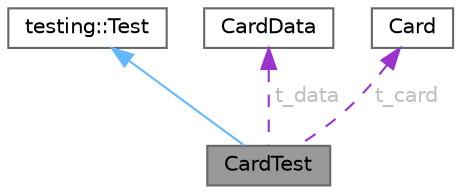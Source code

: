 digraph "CardTest"
{
 // LATEX_PDF_SIZE
  bgcolor="transparent";
  edge [fontname=Helvetica,fontsize=10,labelfontname=Helvetica,labelfontsize=10];
  node [fontname=Helvetica,fontsize=10,shape=box,height=0.2,width=0.4];
  Node1 [id="Node000001",label="CardTest",height=0.2,width=0.4,color="gray40", fillcolor="grey60", style="filled", fontcolor="black",tooltip="Test suite for Card class."];
  Node2 -> Node1 [id="edge1_Node000001_Node000002",dir="back",color="steelblue1",style="solid",tooltip=" "];
  Node2 [id="Node000002",label="testing::Test",height=0.2,width=0.4,color="gray40", fillcolor="white", style="filled",tooltip=" "];
  Node3 -> Node1 [id="edge2_Node000001_Node000003",dir="back",color="darkorchid3",style="dashed",tooltip=" ",label=" t_data",fontcolor="grey" ];
  Node3 [id="Node000003",label="CardData",height=0.2,width=0.4,color="gray40", fillcolor="white", style="filled",URL="$structCardData.html",tooltip="Data held by a card."];
  Node4 -> Node1 [id="edge3_Node000001_Node000004",dir="back",color="darkorchid3",style="dashed",tooltip=" ",label=" t_card",fontcolor="grey" ];
  Node4 [id="Node000004",label="Card",height=0.2,width=0.4,color="gray40", fillcolor="white", style="filled",URL="$classCard.html",tooltip="Default card element class representing a single card."];
}
